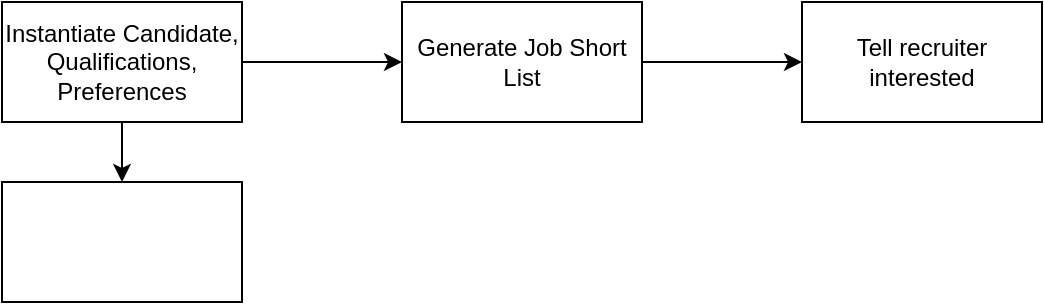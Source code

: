 <mxfile>
    <diagram id="Cw8rMPpfEH16fYy4Mrdx" name="Page-1">
        <mxGraphModel dx="783" dy="364" grid="1" gridSize="10" guides="1" tooltips="1" connect="1" arrows="1" fold="1" page="1" pageScale="1" pageWidth="850" pageHeight="1100" math="0" shadow="0">
            <root>
                <mxCell id="0"/>
                <mxCell id="1" parent="0"/>
                <mxCell id="5" value="" style="edgeStyle=none;html=1;" edge="1" parent="1" source="2" target="4">
                    <mxGeometry relative="1" as="geometry"/>
                </mxCell>
                <mxCell id="9" value="" style="edgeStyle=none;html=1;" edge="1" parent="1" source="2" target="8">
                    <mxGeometry relative="1" as="geometry"/>
                </mxCell>
                <mxCell id="2" value="Instantiate Candidate, Qualifications, Preferences" style="rounded=0;whiteSpace=wrap;html=1;" vertex="1" parent="1">
                    <mxGeometry x="20" y="30" width="120" height="60" as="geometry"/>
                </mxCell>
                <mxCell id="7" value="" style="edgeStyle=none;html=1;" edge="1" parent="1" source="4" target="6">
                    <mxGeometry relative="1" as="geometry"/>
                </mxCell>
                <mxCell id="4" value="Generate Job Short List" style="whiteSpace=wrap;html=1;rounded=0;" vertex="1" parent="1">
                    <mxGeometry x="220" y="30" width="120" height="60" as="geometry"/>
                </mxCell>
                <mxCell id="6" value="Tell recruiter interested" style="whiteSpace=wrap;html=1;rounded=0;" vertex="1" parent="1">
                    <mxGeometry x="420" y="30" width="120" height="60" as="geometry"/>
                </mxCell>
                <mxCell id="8" value="" style="whiteSpace=wrap;html=1;rounded=0;" vertex="1" parent="1">
                    <mxGeometry x="20" y="120" width="120" height="60" as="geometry"/>
                </mxCell>
            </root>
        </mxGraphModel>
    </diagram>
</mxfile>